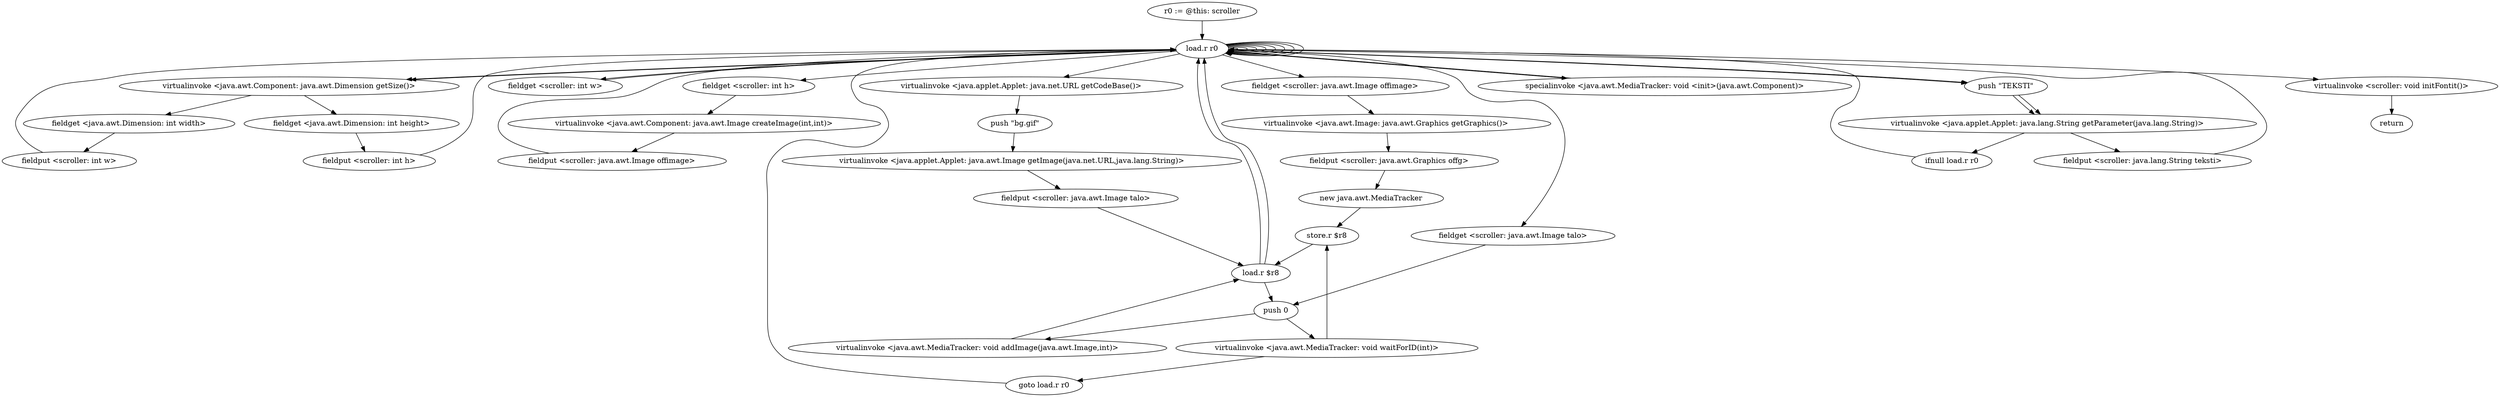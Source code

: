 digraph "" {
    "r0 := @this: scroller"
    "load.r r0"
    "r0 := @this: scroller"->"load.r r0";
    "load.r r0"->"load.r r0";
    "virtualinvoke <java.awt.Component: java.awt.Dimension getSize()>"
    "load.r r0"->"virtualinvoke <java.awt.Component: java.awt.Dimension getSize()>";
    "fieldget <java.awt.Dimension: int width>"
    "virtualinvoke <java.awt.Component: java.awt.Dimension getSize()>"->"fieldget <java.awt.Dimension: int width>";
    "fieldput <scroller: int w>"
    "fieldget <java.awt.Dimension: int width>"->"fieldput <scroller: int w>";
    "fieldput <scroller: int w>"->"load.r r0";
    "load.r r0"->"load.r r0";
    "load.r r0"->"virtualinvoke <java.awt.Component: java.awt.Dimension getSize()>";
    "fieldget <java.awt.Dimension: int height>"
    "virtualinvoke <java.awt.Component: java.awt.Dimension getSize()>"->"fieldget <java.awt.Dimension: int height>";
    "fieldput <scroller: int h>"
    "fieldget <java.awt.Dimension: int height>"->"fieldput <scroller: int h>";
    "fieldput <scroller: int h>"->"load.r r0";
    "load.r r0"->"load.r r0";
    "load.r r0"->"load.r r0";
    "fieldget <scroller: int w>"
    "load.r r0"->"fieldget <scroller: int w>";
    "fieldget <scroller: int w>"->"load.r r0";
    "fieldget <scroller: int h>"
    "load.r r0"->"fieldget <scroller: int h>";
    "virtualinvoke <java.awt.Component: java.awt.Image createImage(int,int)>"
    "fieldget <scroller: int h>"->"virtualinvoke <java.awt.Component: java.awt.Image createImage(int,int)>";
    "fieldput <scroller: java.awt.Image offimage>"
    "virtualinvoke <java.awt.Component: java.awt.Image createImage(int,int)>"->"fieldput <scroller: java.awt.Image offimage>";
    "fieldput <scroller: java.awt.Image offimage>"->"load.r r0";
    "load.r r0"->"load.r r0";
    "fieldget <scroller: java.awt.Image offimage>"
    "load.r r0"->"fieldget <scroller: java.awt.Image offimage>";
    "virtualinvoke <java.awt.Image: java.awt.Graphics getGraphics()>"
    "fieldget <scroller: java.awt.Image offimage>"->"virtualinvoke <java.awt.Image: java.awt.Graphics getGraphics()>";
    "fieldput <scroller: java.awt.Graphics offg>"
    "virtualinvoke <java.awt.Image: java.awt.Graphics getGraphics()>"->"fieldput <scroller: java.awt.Graphics offg>";
    "new java.awt.MediaTracker"
    "fieldput <scroller: java.awt.Graphics offg>"->"new java.awt.MediaTracker";
    "store.r $r8"
    "new java.awt.MediaTracker"->"store.r $r8";
    "load.r $r8"
    "store.r $r8"->"load.r $r8";
    "load.r $r8"->"load.r r0";
    "specialinvoke <java.awt.MediaTracker: void <init>(java.awt.Component)>"
    "load.r r0"->"specialinvoke <java.awt.MediaTracker: void <init>(java.awt.Component)>";
    "specialinvoke <java.awt.MediaTracker: void <init>(java.awt.Component)>"->"load.r r0";
    "load.r r0"->"load.r r0";
    "load.r r0"->"load.r r0";
    "virtualinvoke <java.applet.Applet: java.net.URL getCodeBase()>"
    "load.r r0"->"virtualinvoke <java.applet.Applet: java.net.URL getCodeBase()>";
    "push \"bg.gif\""
    "virtualinvoke <java.applet.Applet: java.net.URL getCodeBase()>"->"push \"bg.gif\"";
    "virtualinvoke <java.applet.Applet: java.awt.Image getImage(java.net.URL,java.lang.String)>"
    "push \"bg.gif\""->"virtualinvoke <java.applet.Applet: java.awt.Image getImage(java.net.URL,java.lang.String)>";
    "fieldput <scroller: java.awt.Image talo>"
    "virtualinvoke <java.applet.Applet: java.awt.Image getImage(java.net.URL,java.lang.String)>"->"fieldput <scroller: java.awt.Image talo>";
    "fieldput <scroller: java.awt.Image talo>"->"load.r $r8";
    "load.r $r8"->"load.r r0";
    "fieldget <scroller: java.awt.Image talo>"
    "load.r r0"->"fieldget <scroller: java.awt.Image talo>";
    "push 0"
    "fieldget <scroller: java.awt.Image talo>"->"push 0";
    "virtualinvoke <java.awt.MediaTracker: void addImage(java.awt.Image,int)>"
    "push 0"->"virtualinvoke <java.awt.MediaTracker: void addImage(java.awt.Image,int)>";
    "virtualinvoke <java.awt.MediaTracker: void addImage(java.awt.Image,int)>"->"load.r $r8";
    "load.r $r8"->"push 0";
    "virtualinvoke <java.awt.MediaTracker: void waitForID(int)>"
    "push 0"->"virtualinvoke <java.awt.MediaTracker: void waitForID(int)>";
    "goto load.r r0"
    "virtualinvoke <java.awt.MediaTracker: void waitForID(int)>"->"goto load.r r0";
    "goto load.r r0"->"load.r r0";
    "push \"TEKSTI\""
    "load.r r0"->"push \"TEKSTI\"";
    "virtualinvoke <java.applet.Applet: java.lang.String getParameter(java.lang.String)>"
    "push \"TEKSTI\""->"virtualinvoke <java.applet.Applet: java.lang.String getParameter(java.lang.String)>";
    "ifnull load.r r0"
    "virtualinvoke <java.applet.Applet: java.lang.String getParameter(java.lang.String)>"->"ifnull load.r r0";
    "ifnull load.r r0"->"load.r r0";
    "load.r r0"->"load.r r0";
    "load.r r0"->"push \"TEKSTI\"";
    "push \"TEKSTI\""->"virtualinvoke <java.applet.Applet: java.lang.String getParameter(java.lang.String)>";
    "fieldput <scroller: java.lang.String teksti>"
    "virtualinvoke <java.applet.Applet: java.lang.String getParameter(java.lang.String)>"->"fieldput <scroller: java.lang.String teksti>";
    "fieldput <scroller: java.lang.String teksti>"->"load.r r0";
    "virtualinvoke <scroller: void initFontit()>"
    "load.r r0"->"virtualinvoke <scroller: void initFontit()>";
    "return"
    "virtualinvoke <scroller: void initFontit()>"->"return";
    "virtualinvoke <java.awt.MediaTracker: void waitForID(int)>"->"store.r $r8";
}
